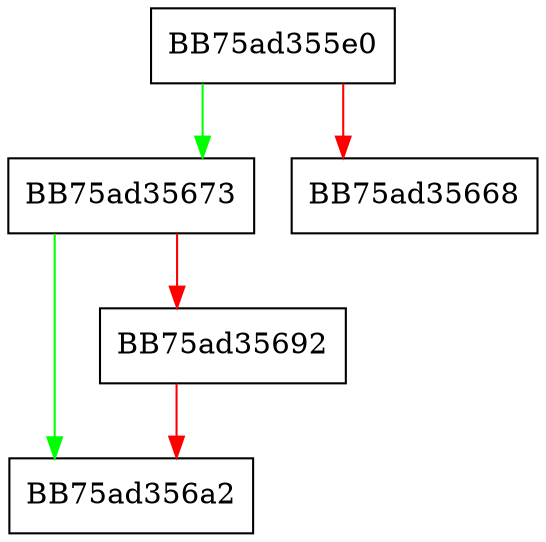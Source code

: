 digraph OpenObject {
  node [shape="box"];
  graph [splines=ortho];
  BB75ad355e0 -> BB75ad35673 [color="green"];
  BB75ad355e0 -> BB75ad35668 [color="red"];
  BB75ad35673 -> BB75ad356a2 [color="green"];
  BB75ad35673 -> BB75ad35692 [color="red"];
  BB75ad35692 -> BB75ad356a2 [color="red"];
}